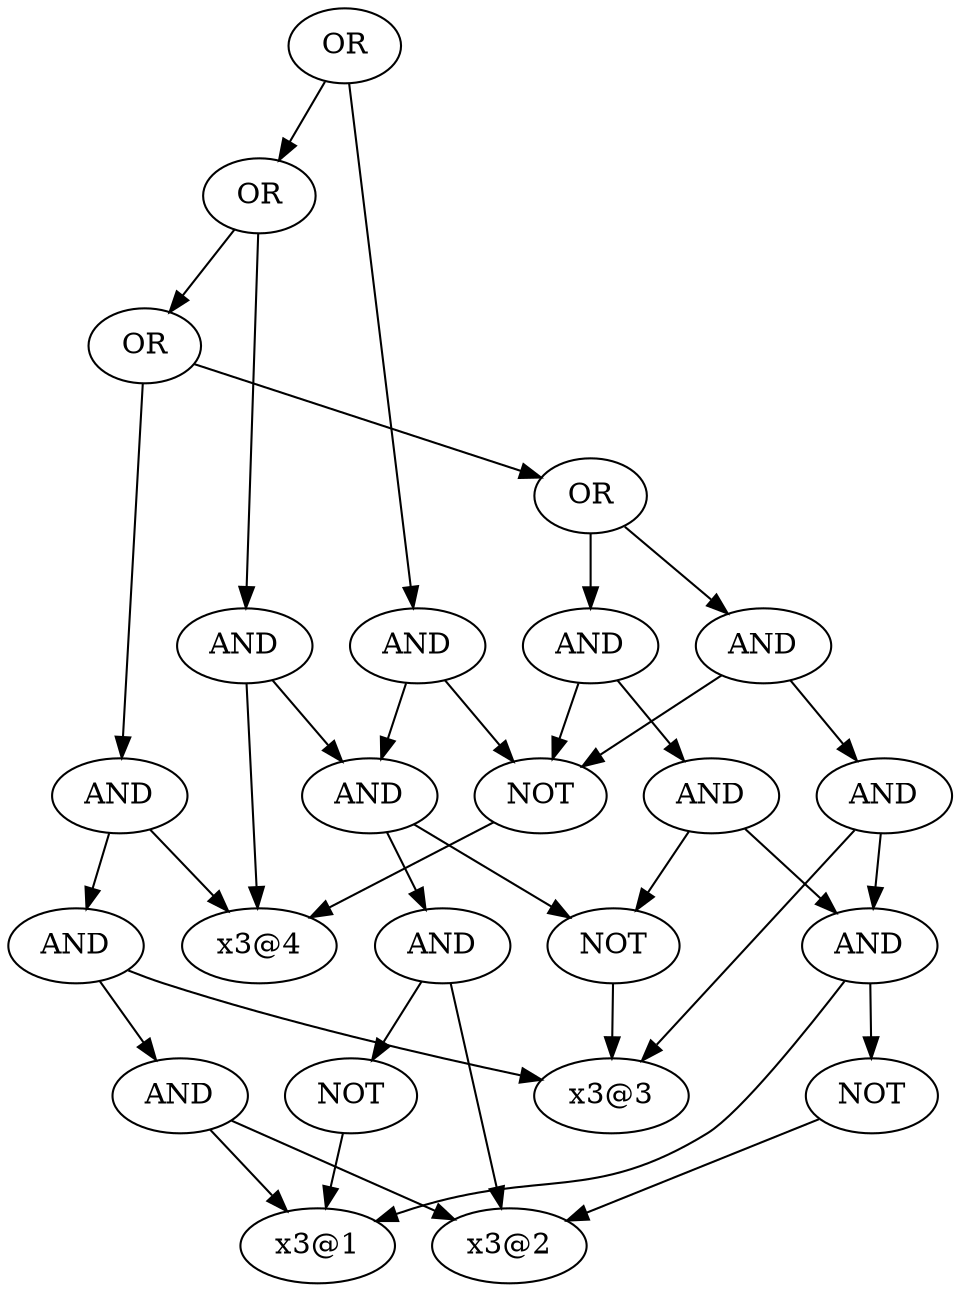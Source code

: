 digraph output {
	140636829248096 [label = OR]
	140636829248000 [label = OR]
	140636829247856 [label = OR]
	140636829247760 [label = OR]
	140636829246560 [label = AND]
	140636829246656 [label = AND]
	140636829246752 [label = AND]
	140636829241840 [label = "x3@1"]
	140636829246896 [label = NOT]
	140636829241936 [label = "x3@2"]
	140636829246896 -> 140636829241936
	140636829246752 -> 140636829241840
	140636829246752 -> 140636829246896
	140636829242080 [label = "x3@3"]
	140636829246656 -> 140636829246752
	140636829246656 -> 140636829242080
	140636829246800 [label = NOT]
	140636829242224 [label = "x3@4"]
	140636829246800 -> 140636829242224
	140636829246560 -> 140636829246656
	140636829246560 -> 140636829246800
	140636829246176 [label = AND]
	140636829246224 [label = AND]
	140636829246416 [label = NOT]
	140636829246416 -> 140636829242080
	140636829246224 -> 140636829246752
	140636829246224 -> 140636829246416
	140636829246176 -> 140636829246224
	140636829246176 -> 140636829246800
	140636829247760 -> 140636829246560
	140636829247760 -> 140636829246176
	140636829245792 [label = AND]
	140636829245840 [label = AND]
	140636829245936 [label = AND]
	140636829245936 -> 140636829241840
	140636829245936 -> 140636829241936
	140636829245840 -> 140636829245936
	140636829245840 -> 140636829242080
	140636829245792 -> 140636829245840
	140636829245792 -> 140636829242224
	140636829247856 -> 140636829247760
	140636829247856 -> 140636829245792
	140636829247664 [label = AND]
	140636829247568 [label = AND]
	140636829245648 [label = AND]
	140636829247424 [label = NOT]
	140636829247424 -> 140636829241840
	140636829245648 -> 140636829247424
	140636829245648 -> 140636829241936
	140636829247568 -> 140636829245648
	140636829247568 -> 140636829246416
	140636829247664 -> 140636829247568
	140636829247664 -> 140636829242224
	140636829248000 -> 140636829247856
	140636829248000 -> 140636829247664
	140636829247712 [label = AND]
	140636829247712 -> 140636829247568
	140636829247712 -> 140636829246800
	140636829248096 -> 140636829248000
	140636829248096 -> 140636829247712
}
